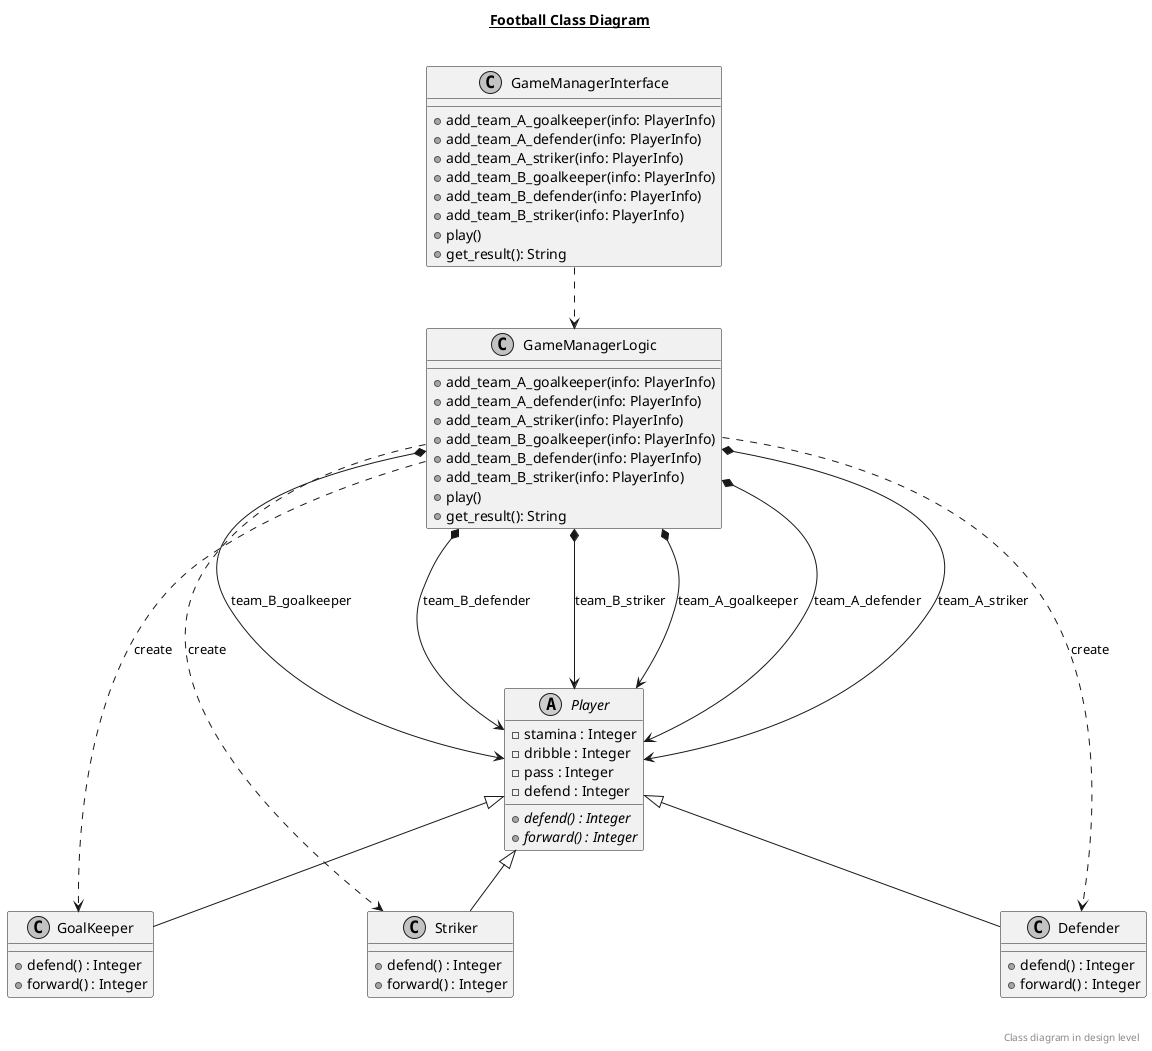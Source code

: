@startuml

skinparam Monochrome true

title __Football Class Diagram__\n

class GameManagerInterface {
    + add_team_A_goalkeeper(info: PlayerInfo)
	+ add_team_A_defender(info: PlayerInfo)
	+ add_team_A_striker(info: PlayerInfo)
	+ add_team_B_goalkeeper(info: PlayerInfo)
	+ add_team_B_defender(info: PlayerInfo)
	+ add_team_B_striker(info: PlayerInfo)
	+ play()
	+ get_result(): String
}

class GameManagerLogic {
    + add_team_A_goalkeeper(info: PlayerInfo)
	+ add_team_A_defender(info: PlayerInfo)
	+ add_team_A_striker(info: PlayerInfo)
	+ add_team_B_goalkeeper(info: PlayerInfo)
	+ add_team_B_defender(info: PlayerInfo)
	+ add_team_B_striker(info: PlayerInfo)
	+ play()
	+ get_result(): String
}

abstract class Player {
    - stamina : Integer
    - dribble : Integer
    - pass : Integer
    - defend : Integer
    {abstract} + defend() : Integer
    {abstract} + forward() : Integer
}

class GoalKeeper {
    + defend() : Integer
    + forward() : Integer
}

class Defender {
    + defend() : Integer
    + forward() : Integer
}

class Striker {
    + defend() : Integer
    + forward() : Integer
}

GameManagerInterface ..> GameManagerLogic
GameManagerLogic *---> Player: team_A_goalkeeper
GameManagerLogic *---> Player: team_A_defender
GameManagerLogic *---> Player: team_A_striker
GameManagerLogic *---> Player: team_B_goalkeeper
GameManagerLogic *---> Player: team_B_defender
GameManagerLogic *---> Player: team_B_striker
GameManagerLogic ..> GoalKeeper: create
GameManagerLogic ..> Defender: create
GameManagerLogic ..> Striker: create

GoalKeeper -up-|> Player
Defender -up-|> Player
Striker -up-|> Player


right footer


    Class diagram in design level
endfooter

@enduml